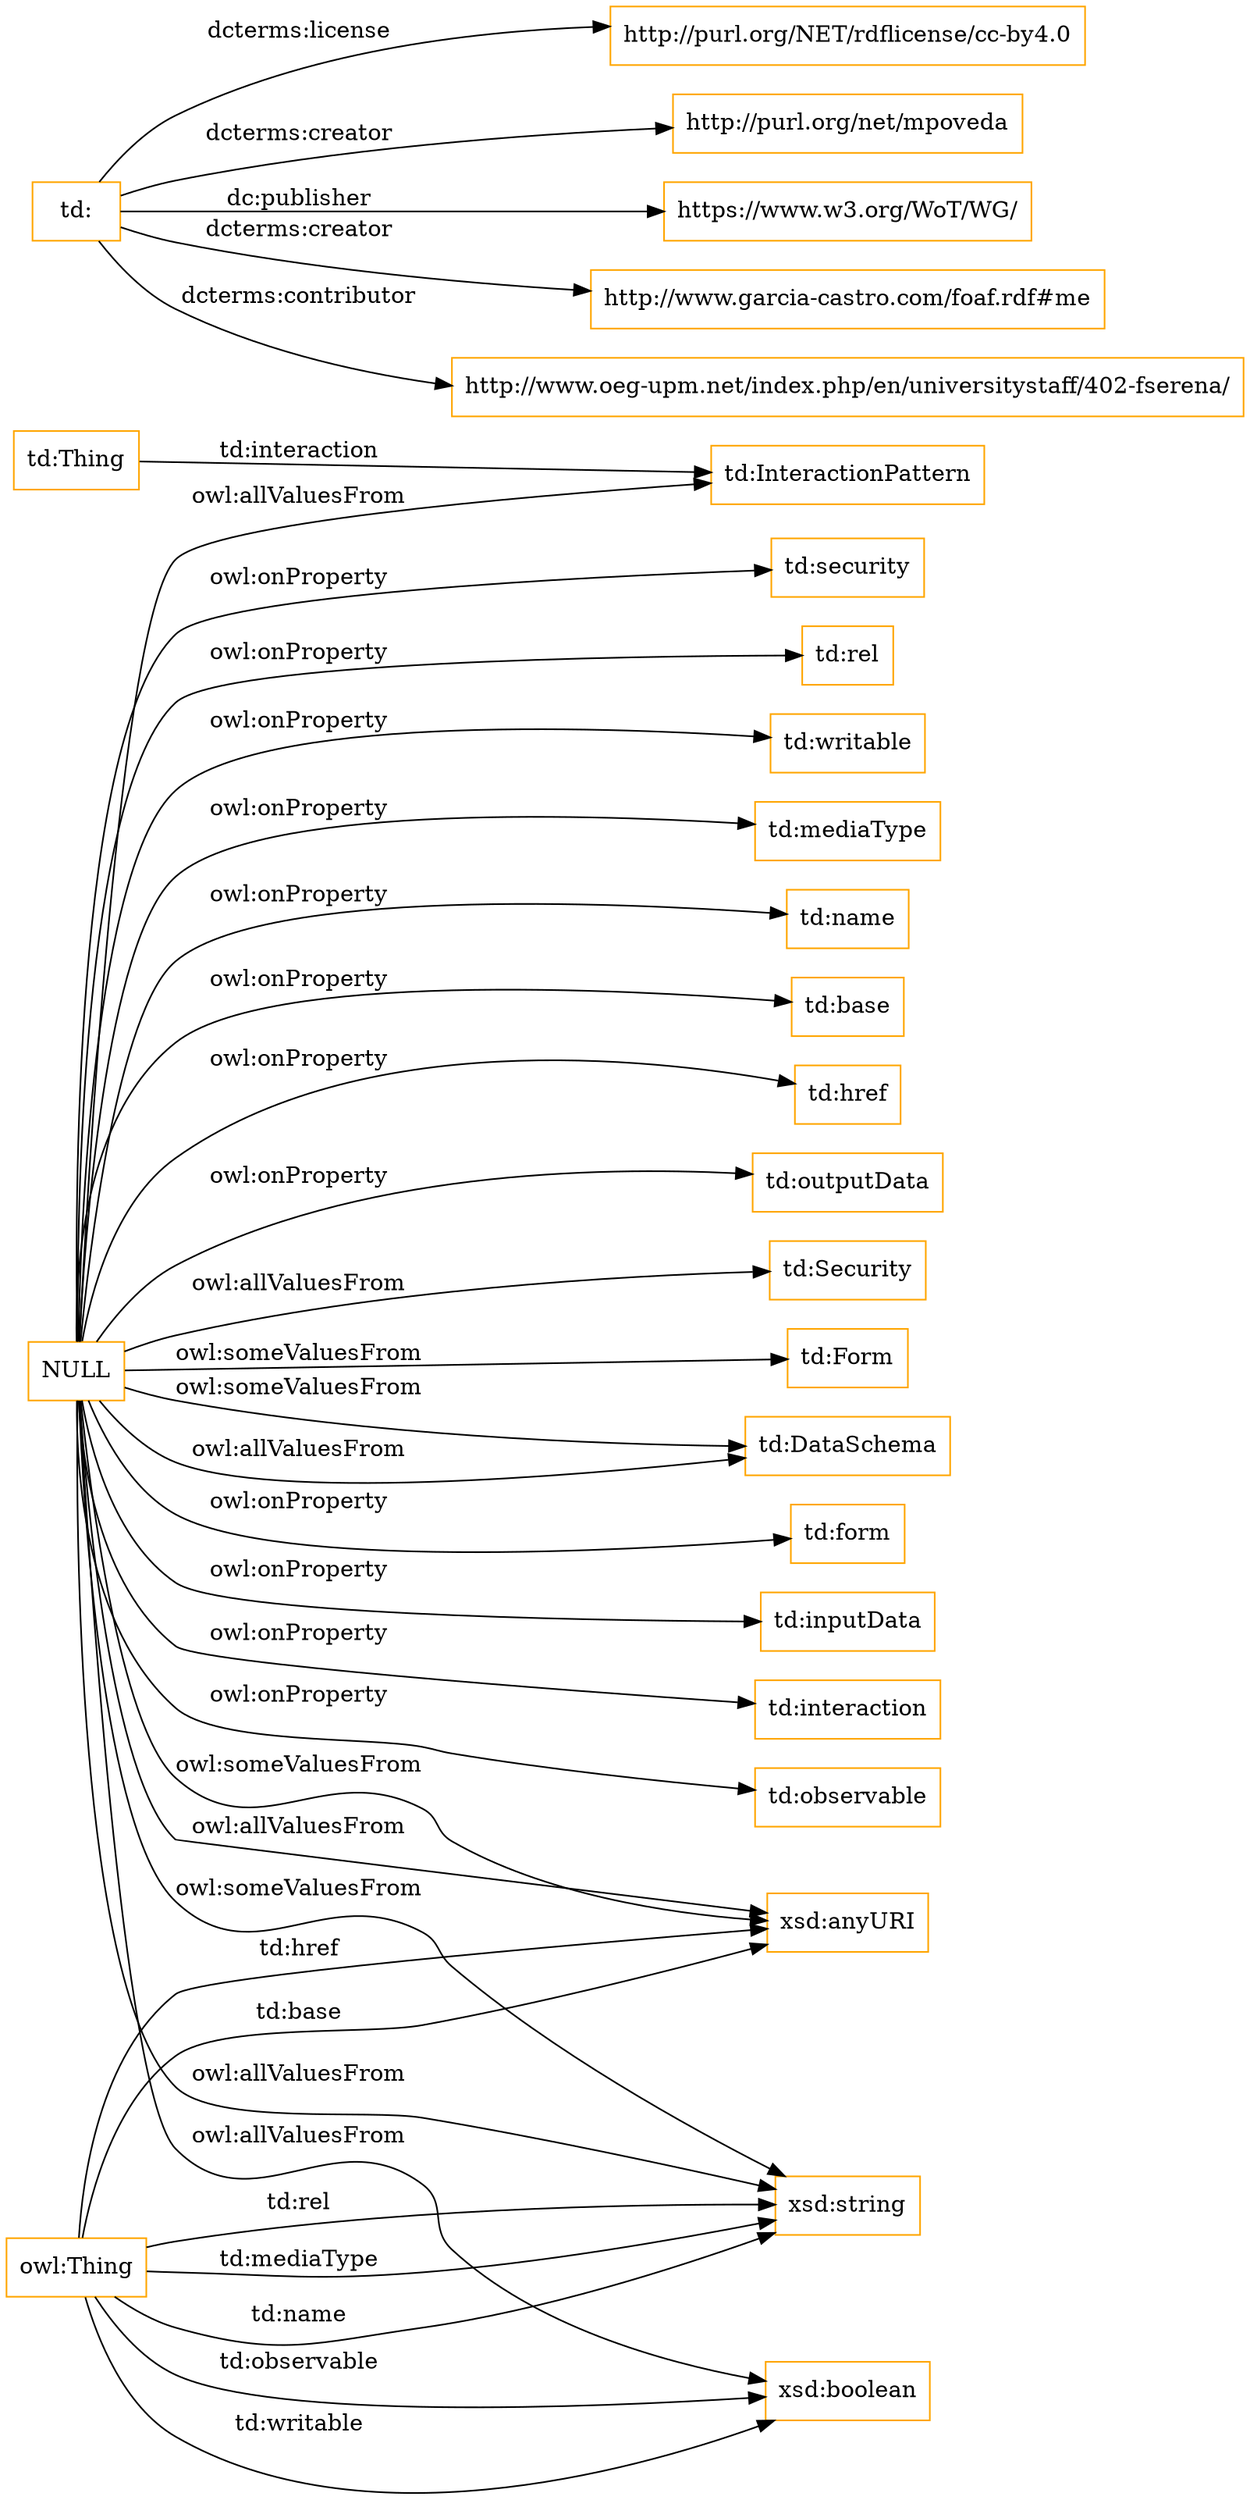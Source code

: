 digraph ar2dtool_diagram { 
rankdir=LR;
size="1501"
node [shape = rectangle, color="orange"]; "td:Thing" "td:Security" "td:InteractionPattern" "td:Form" "td:DataSchema" ; /*classes style*/
	"td:" -> "http://purl.org/NET/rdflicense/cc-by4.0" [ label = "dcterms:license" ];
	"td:" -> "http://purl.org/net/mpoveda" [ label = "dcterms:creator" ];
	"td:" -> "https://www.w3.org/WoT/WG/" [ label = "dc:publisher" ];
	"td:" -> "http://www.garcia-castro.com/foaf.rdf#me" [ label = "dcterms:creator" ];
	"td:" -> "http://www.oeg-upm.net/index.php/en/universitystaff/402-fserena/" [ label = "dcterms:contributor" ];
	"NULL" -> "xsd:string" [ label = "owl:someValuesFrom" ];
	"NULL" -> "td:Form" [ label = "owl:someValuesFrom" ];
	"NULL" -> "xsd:boolean" [ label = "owl:allValuesFrom" ];
	"NULL" -> "td:form" [ label = "owl:onProperty" ];
	"NULL" -> "td:inputData" [ label = "owl:onProperty" ];
	"NULL" -> "td:Security" [ label = "owl:allValuesFrom" ];
	"NULL" -> "xsd:anyURI" [ label = "owl:someValuesFrom" ];
	"NULL" -> "xsd:anyURI" [ label = "owl:allValuesFrom" ];
	"NULL" -> "td:interaction" [ label = "owl:onProperty" ];
	"NULL" -> "td:InteractionPattern" [ label = "owl:allValuesFrom" ];
	"NULL" -> "td:observable" [ label = "owl:onProperty" ];
	"NULL" -> "td:DataSchema" [ label = "owl:someValuesFrom" ];
	"NULL" -> "td:security" [ label = "owl:onProperty" ];
	"NULL" -> "td:rel" [ label = "owl:onProperty" ];
	"NULL" -> "td:writable" [ label = "owl:onProperty" ];
	"NULL" -> "td:mediaType" [ label = "owl:onProperty" ];
	"NULL" -> "td:name" [ label = "owl:onProperty" ];
	"NULL" -> "td:base" [ label = "owl:onProperty" ];
	"NULL" -> "xsd:string" [ label = "owl:allValuesFrom" ];
	"NULL" -> "td:href" [ label = "owl:onProperty" ];
	"NULL" -> "td:outputData" [ label = "owl:onProperty" ];
	"NULL" -> "td:DataSchema" [ label = "owl:allValuesFrom" ];
	"owl:Thing" -> "xsd:anyURI" [ label = "td:href" ];
	"owl:Thing" -> "xsd:string" [ label = "td:name" ];
	"owl:Thing" -> "xsd:string" [ label = "td:rel" ];
	"td:Thing" -> "td:InteractionPattern" [ label = "td:interaction" ];
	"owl:Thing" -> "xsd:string" [ label = "td:mediaType" ];
	"owl:Thing" -> "xsd:anyURI" [ label = "td:base" ];
	"owl:Thing" -> "xsd:boolean" [ label = "td:observable" ];
	"owl:Thing" -> "xsd:boolean" [ label = "td:writable" ];

}
